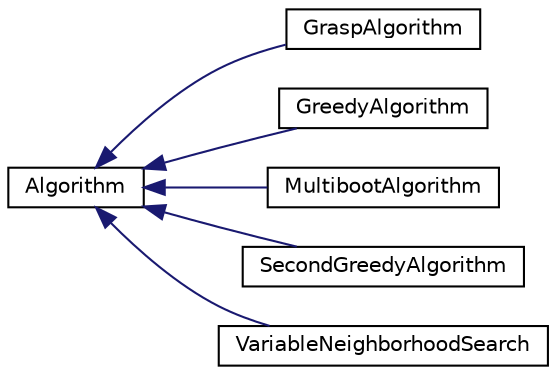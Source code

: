 digraph "Graphical Class Hierarchy"
{
 // LATEX_PDF_SIZE
  edge [fontname="Helvetica",fontsize="10",labelfontname="Helvetica",labelfontsize="10"];
  node [fontname="Helvetica",fontsize="10",shape=record];
  rankdir="LR";
  Node0 [label="Algorithm",height=0.2,width=0.4,color="black", fillcolor="white", style="filled",URL="$class_algorithm.html",tooltip="Representa una clase que va a permitir aplicar el patrón estrategia."];
  Node0 -> Node1 [dir="back",color="midnightblue",fontsize="10",style="solid",fontname="Helvetica"];
  Node1 [label="GraspAlgorithm",height=0.2,width=0.4,color="black", fillcolor="white", style="filled",URL="$class_grasp_algorithm.html",tooltip="Esta clase representa el algoritmo GRASP que se va a aplicar, vamos a tener tres fases en el mismo:"];
  Node0 -> Node2 [dir="back",color="midnightblue",fontsize="10",style="solid",fontname="Helvetica"];
  Node2 [label="GreedyAlgorithm",height=0.2,width=0.4,color="black", fillcolor="white", style="filled",URL="$class_greedy_algorithm.html",tooltip="Esta clase representa el algoritmo constructivo voraz del cual teniamos el pseudocódigo."];
  Node0 -> Node3 [dir="back",color="midnightblue",fontsize="10",style="solid",fontname="Helvetica"];
  Node3 [label="MultibootAlgorithm",height=0.2,width=0.4,color="black", fillcolor="white", style="filled",URL="$class_multiboot_algorithm.html",tooltip="Esta clase representa el algoritmo multiarranque."];
  Node0 -> Node4 [dir="back",color="midnightblue",fontsize="10",style="solid",fontname="Helvetica"];
  Node4 [label="SecondGreedyAlgorithm",height=0.2,width=0.4,color="black", fillcolor="white", style="filled",URL="$class_second_greedy_algorithm.html",tooltip="Esta clase representa el segundo algoritmo constructivo voraz del cual la idea ha sido partir de una ..."];
  Node0 -> Node5 [dir="back",color="midnightblue",fontsize="10",style="solid",fontname="Helvetica"];
  Node5 [label="VariableNeighborhoodSearch",height=0.2,width=0.4,color="black", fillcolor="white", style="filled",URL="$class_variable_neighborhood_search.html",tooltip="Esta clase representa el algoritmo multiarranque."];
}
